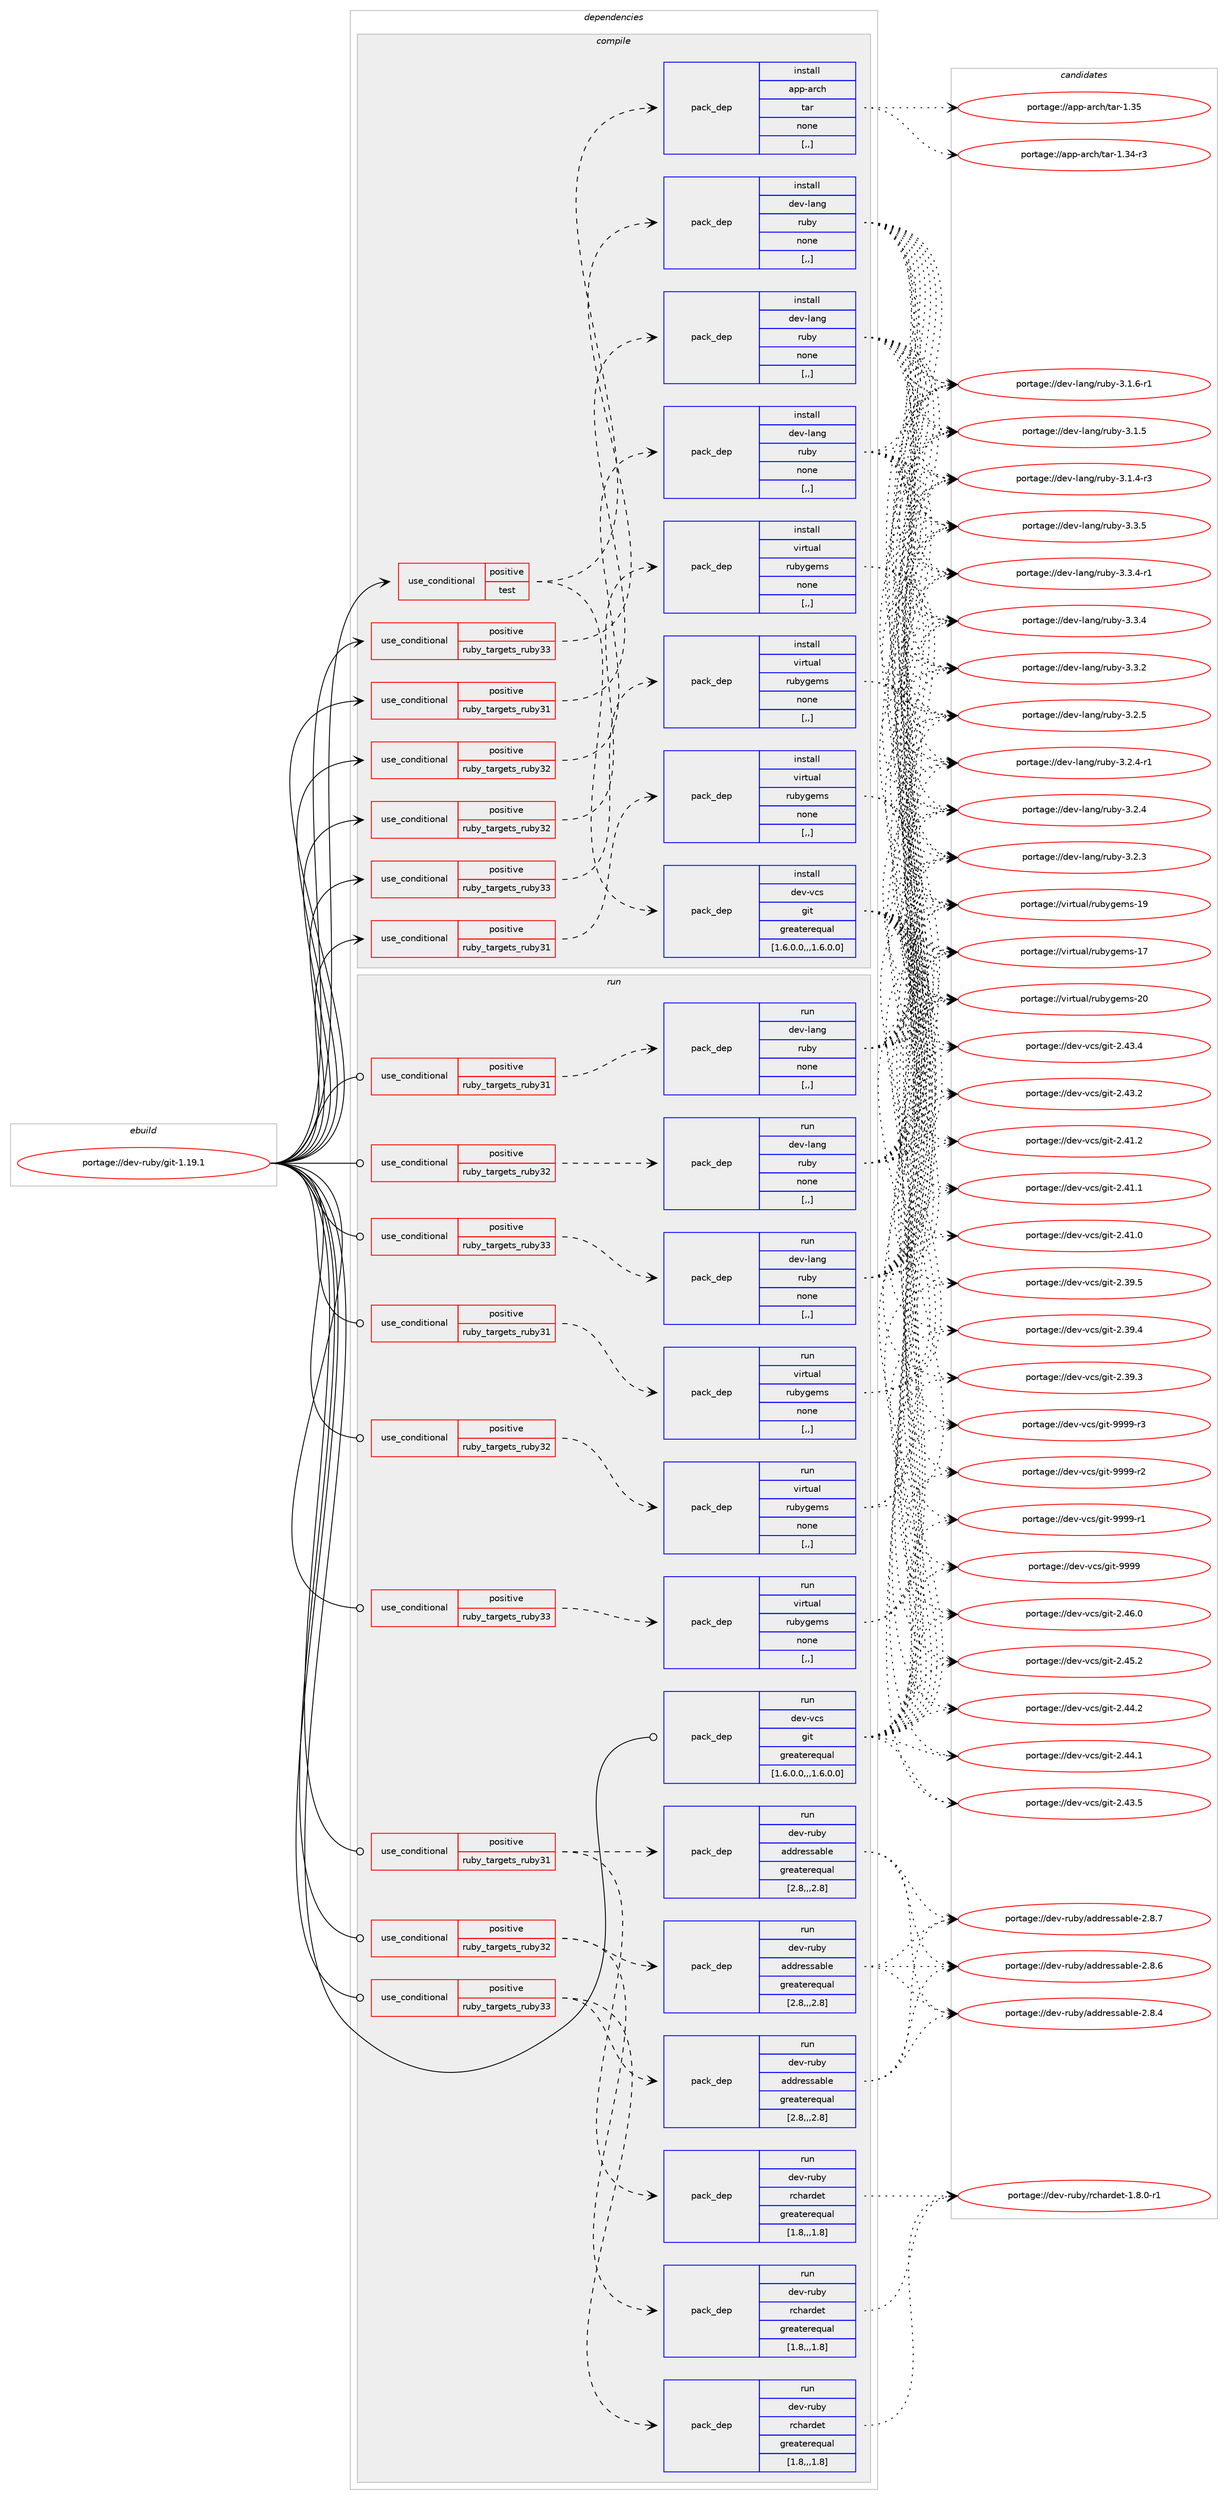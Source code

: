 digraph prolog {

# *************
# Graph options
# *************

newrank=true;
concentrate=true;
compound=true;
graph [rankdir=LR,fontname=Helvetica,fontsize=10,ranksep=1.5];#, ranksep=2.5, nodesep=0.2];
edge  [arrowhead=vee];
node  [fontname=Helvetica,fontsize=10];

# **********
# The ebuild
# **********

subgraph cluster_leftcol {
color=gray;
label=<<i>ebuild</i>>;
id [label="portage://dev-ruby/git-1.19.1", color=red, width=4, href="../dev-ruby/git-1.19.1.svg"];
}

# ****************
# The dependencies
# ****************

subgraph cluster_midcol {
color=gray;
label=<<i>dependencies</i>>;
subgraph cluster_compile {
fillcolor="#eeeeee";
style=filled;
label=<<i>compile</i>>;
subgraph cond179186 {
dependency680817 [label=<<TABLE BORDER="0" CELLBORDER="1" CELLSPACING="0" CELLPADDING="4"><TR><TD ROWSPAN="3" CELLPADDING="10">use_conditional</TD></TR><TR><TD>positive</TD></TR><TR><TD>ruby_targets_ruby31</TD></TR></TABLE>>, shape=none, color=red];
subgraph pack496708 {
dependency680818 [label=<<TABLE BORDER="0" CELLBORDER="1" CELLSPACING="0" CELLPADDING="4" WIDTH="220"><TR><TD ROWSPAN="6" CELLPADDING="30">pack_dep</TD></TR><TR><TD WIDTH="110">install</TD></TR><TR><TD>dev-lang</TD></TR><TR><TD>ruby</TD></TR><TR><TD>none</TD></TR><TR><TD>[,,]</TD></TR></TABLE>>, shape=none, color=blue];
}
dependency680817:e -> dependency680818:w [weight=20,style="dashed",arrowhead="vee"];
}
id:e -> dependency680817:w [weight=20,style="solid",arrowhead="vee"];
subgraph cond179187 {
dependency680819 [label=<<TABLE BORDER="0" CELLBORDER="1" CELLSPACING="0" CELLPADDING="4"><TR><TD ROWSPAN="3" CELLPADDING="10">use_conditional</TD></TR><TR><TD>positive</TD></TR><TR><TD>ruby_targets_ruby31</TD></TR></TABLE>>, shape=none, color=red];
subgraph pack496709 {
dependency680820 [label=<<TABLE BORDER="0" CELLBORDER="1" CELLSPACING="0" CELLPADDING="4" WIDTH="220"><TR><TD ROWSPAN="6" CELLPADDING="30">pack_dep</TD></TR><TR><TD WIDTH="110">install</TD></TR><TR><TD>virtual</TD></TR><TR><TD>rubygems</TD></TR><TR><TD>none</TD></TR><TR><TD>[,,]</TD></TR></TABLE>>, shape=none, color=blue];
}
dependency680819:e -> dependency680820:w [weight=20,style="dashed",arrowhead="vee"];
}
id:e -> dependency680819:w [weight=20,style="solid",arrowhead="vee"];
subgraph cond179188 {
dependency680821 [label=<<TABLE BORDER="0" CELLBORDER="1" CELLSPACING="0" CELLPADDING="4"><TR><TD ROWSPAN="3" CELLPADDING="10">use_conditional</TD></TR><TR><TD>positive</TD></TR><TR><TD>ruby_targets_ruby32</TD></TR></TABLE>>, shape=none, color=red];
subgraph pack496710 {
dependency680822 [label=<<TABLE BORDER="0" CELLBORDER="1" CELLSPACING="0" CELLPADDING="4" WIDTH="220"><TR><TD ROWSPAN="6" CELLPADDING="30">pack_dep</TD></TR><TR><TD WIDTH="110">install</TD></TR><TR><TD>dev-lang</TD></TR><TR><TD>ruby</TD></TR><TR><TD>none</TD></TR><TR><TD>[,,]</TD></TR></TABLE>>, shape=none, color=blue];
}
dependency680821:e -> dependency680822:w [weight=20,style="dashed",arrowhead="vee"];
}
id:e -> dependency680821:w [weight=20,style="solid",arrowhead="vee"];
subgraph cond179189 {
dependency680823 [label=<<TABLE BORDER="0" CELLBORDER="1" CELLSPACING="0" CELLPADDING="4"><TR><TD ROWSPAN="3" CELLPADDING="10">use_conditional</TD></TR><TR><TD>positive</TD></TR><TR><TD>ruby_targets_ruby32</TD></TR></TABLE>>, shape=none, color=red];
subgraph pack496711 {
dependency680824 [label=<<TABLE BORDER="0" CELLBORDER="1" CELLSPACING="0" CELLPADDING="4" WIDTH="220"><TR><TD ROWSPAN="6" CELLPADDING="30">pack_dep</TD></TR><TR><TD WIDTH="110">install</TD></TR><TR><TD>virtual</TD></TR><TR><TD>rubygems</TD></TR><TR><TD>none</TD></TR><TR><TD>[,,]</TD></TR></TABLE>>, shape=none, color=blue];
}
dependency680823:e -> dependency680824:w [weight=20,style="dashed",arrowhead="vee"];
}
id:e -> dependency680823:w [weight=20,style="solid",arrowhead="vee"];
subgraph cond179190 {
dependency680825 [label=<<TABLE BORDER="0" CELLBORDER="1" CELLSPACING="0" CELLPADDING="4"><TR><TD ROWSPAN="3" CELLPADDING="10">use_conditional</TD></TR><TR><TD>positive</TD></TR><TR><TD>ruby_targets_ruby33</TD></TR></TABLE>>, shape=none, color=red];
subgraph pack496712 {
dependency680826 [label=<<TABLE BORDER="0" CELLBORDER="1" CELLSPACING="0" CELLPADDING="4" WIDTH="220"><TR><TD ROWSPAN="6" CELLPADDING="30">pack_dep</TD></TR><TR><TD WIDTH="110">install</TD></TR><TR><TD>dev-lang</TD></TR><TR><TD>ruby</TD></TR><TR><TD>none</TD></TR><TR><TD>[,,]</TD></TR></TABLE>>, shape=none, color=blue];
}
dependency680825:e -> dependency680826:w [weight=20,style="dashed",arrowhead="vee"];
}
id:e -> dependency680825:w [weight=20,style="solid",arrowhead="vee"];
subgraph cond179191 {
dependency680827 [label=<<TABLE BORDER="0" CELLBORDER="1" CELLSPACING="0" CELLPADDING="4"><TR><TD ROWSPAN="3" CELLPADDING="10">use_conditional</TD></TR><TR><TD>positive</TD></TR><TR><TD>ruby_targets_ruby33</TD></TR></TABLE>>, shape=none, color=red];
subgraph pack496713 {
dependency680828 [label=<<TABLE BORDER="0" CELLBORDER="1" CELLSPACING="0" CELLPADDING="4" WIDTH="220"><TR><TD ROWSPAN="6" CELLPADDING="30">pack_dep</TD></TR><TR><TD WIDTH="110">install</TD></TR><TR><TD>virtual</TD></TR><TR><TD>rubygems</TD></TR><TR><TD>none</TD></TR><TR><TD>[,,]</TD></TR></TABLE>>, shape=none, color=blue];
}
dependency680827:e -> dependency680828:w [weight=20,style="dashed",arrowhead="vee"];
}
id:e -> dependency680827:w [weight=20,style="solid",arrowhead="vee"];
subgraph cond179192 {
dependency680829 [label=<<TABLE BORDER="0" CELLBORDER="1" CELLSPACING="0" CELLPADDING="4"><TR><TD ROWSPAN="3" CELLPADDING="10">use_conditional</TD></TR><TR><TD>positive</TD></TR><TR><TD>test</TD></TR></TABLE>>, shape=none, color=red];
subgraph pack496714 {
dependency680830 [label=<<TABLE BORDER="0" CELLBORDER="1" CELLSPACING="0" CELLPADDING="4" WIDTH="220"><TR><TD ROWSPAN="6" CELLPADDING="30">pack_dep</TD></TR><TR><TD WIDTH="110">install</TD></TR><TR><TD>dev-vcs</TD></TR><TR><TD>git</TD></TR><TR><TD>greaterequal</TD></TR><TR><TD>[1.6.0.0,,,1.6.0.0]</TD></TR></TABLE>>, shape=none, color=blue];
}
dependency680829:e -> dependency680830:w [weight=20,style="dashed",arrowhead="vee"];
subgraph pack496715 {
dependency680831 [label=<<TABLE BORDER="0" CELLBORDER="1" CELLSPACING="0" CELLPADDING="4" WIDTH="220"><TR><TD ROWSPAN="6" CELLPADDING="30">pack_dep</TD></TR><TR><TD WIDTH="110">install</TD></TR><TR><TD>app-arch</TD></TR><TR><TD>tar</TD></TR><TR><TD>none</TD></TR><TR><TD>[,,]</TD></TR></TABLE>>, shape=none, color=blue];
}
dependency680829:e -> dependency680831:w [weight=20,style="dashed",arrowhead="vee"];
}
id:e -> dependency680829:w [weight=20,style="solid",arrowhead="vee"];
}
subgraph cluster_compileandrun {
fillcolor="#eeeeee";
style=filled;
label=<<i>compile and run</i>>;
}
subgraph cluster_run {
fillcolor="#eeeeee";
style=filled;
label=<<i>run</i>>;
subgraph cond179193 {
dependency680832 [label=<<TABLE BORDER="0" CELLBORDER="1" CELLSPACING="0" CELLPADDING="4"><TR><TD ROWSPAN="3" CELLPADDING="10">use_conditional</TD></TR><TR><TD>positive</TD></TR><TR><TD>ruby_targets_ruby31</TD></TR></TABLE>>, shape=none, color=red];
subgraph pack496716 {
dependency680833 [label=<<TABLE BORDER="0" CELLBORDER="1" CELLSPACING="0" CELLPADDING="4" WIDTH="220"><TR><TD ROWSPAN="6" CELLPADDING="30">pack_dep</TD></TR><TR><TD WIDTH="110">run</TD></TR><TR><TD>dev-lang</TD></TR><TR><TD>ruby</TD></TR><TR><TD>none</TD></TR><TR><TD>[,,]</TD></TR></TABLE>>, shape=none, color=blue];
}
dependency680832:e -> dependency680833:w [weight=20,style="dashed",arrowhead="vee"];
}
id:e -> dependency680832:w [weight=20,style="solid",arrowhead="odot"];
subgraph cond179194 {
dependency680834 [label=<<TABLE BORDER="0" CELLBORDER="1" CELLSPACING="0" CELLPADDING="4"><TR><TD ROWSPAN="3" CELLPADDING="10">use_conditional</TD></TR><TR><TD>positive</TD></TR><TR><TD>ruby_targets_ruby31</TD></TR></TABLE>>, shape=none, color=red];
subgraph pack496717 {
dependency680835 [label=<<TABLE BORDER="0" CELLBORDER="1" CELLSPACING="0" CELLPADDING="4" WIDTH="220"><TR><TD ROWSPAN="6" CELLPADDING="30">pack_dep</TD></TR><TR><TD WIDTH="110">run</TD></TR><TR><TD>dev-ruby</TD></TR><TR><TD>addressable</TD></TR><TR><TD>greaterequal</TD></TR><TR><TD>[2.8,,,2.8]</TD></TR></TABLE>>, shape=none, color=blue];
}
dependency680834:e -> dependency680835:w [weight=20,style="dashed",arrowhead="vee"];
subgraph pack496718 {
dependency680836 [label=<<TABLE BORDER="0" CELLBORDER="1" CELLSPACING="0" CELLPADDING="4" WIDTH="220"><TR><TD ROWSPAN="6" CELLPADDING="30">pack_dep</TD></TR><TR><TD WIDTH="110">run</TD></TR><TR><TD>dev-ruby</TD></TR><TR><TD>rchardet</TD></TR><TR><TD>greaterequal</TD></TR><TR><TD>[1.8,,,1.8]</TD></TR></TABLE>>, shape=none, color=blue];
}
dependency680834:e -> dependency680836:w [weight=20,style="dashed",arrowhead="vee"];
}
id:e -> dependency680834:w [weight=20,style="solid",arrowhead="odot"];
subgraph cond179195 {
dependency680837 [label=<<TABLE BORDER="0" CELLBORDER="1" CELLSPACING="0" CELLPADDING="4"><TR><TD ROWSPAN="3" CELLPADDING="10">use_conditional</TD></TR><TR><TD>positive</TD></TR><TR><TD>ruby_targets_ruby31</TD></TR></TABLE>>, shape=none, color=red];
subgraph pack496719 {
dependency680838 [label=<<TABLE BORDER="0" CELLBORDER="1" CELLSPACING="0" CELLPADDING="4" WIDTH="220"><TR><TD ROWSPAN="6" CELLPADDING="30">pack_dep</TD></TR><TR><TD WIDTH="110">run</TD></TR><TR><TD>virtual</TD></TR><TR><TD>rubygems</TD></TR><TR><TD>none</TD></TR><TR><TD>[,,]</TD></TR></TABLE>>, shape=none, color=blue];
}
dependency680837:e -> dependency680838:w [weight=20,style="dashed",arrowhead="vee"];
}
id:e -> dependency680837:w [weight=20,style="solid",arrowhead="odot"];
subgraph cond179196 {
dependency680839 [label=<<TABLE BORDER="0" CELLBORDER="1" CELLSPACING="0" CELLPADDING="4"><TR><TD ROWSPAN="3" CELLPADDING="10">use_conditional</TD></TR><TR><TD>positive</TD></TR><TR><TD>ruby_targets_ruby32</TD></TR></TABLE>>, shape=none, color=red];
subgraph pack496720 {
dependency680840 [label=<<TABLE BORDER="0" CELLBORDER="1" CELLSPACING="0" CELLPADDING="4" WIDTH="220"><TR><TD ROWSPAN="6" CELLPADDING="30">pack_dep</TD></TR><TR><TD WIDTH="110">run</TD></TR><TR><TD>dev-lang</TD></TR><TR><TD>ruby</TD></TR><TR><TD>none</TD></TR><TR><TD>[,,]</TD></TR></TABLE>>, shape=none, color=blue];
}
dependency680839:e -> dependency680840:w [weight=20,style="dashed",arrowhead="vee"];
}
id:e -> dependency680839:w [weight=20,style="solid",arrowhead="odot"];
subgraph cond179197 {
dependency680841 [label=<<TABLE BORDER="0" CELLBORDER="1" CELLSPACING="0" CELLPADDING="4"><TR><TD ROWSPAN="3" CELLPADDING="10">use_conditional</TD></TR><TR><TD>positive</TD></TR><TR><TD>ruby_targets_ruby32</TD></TR></TABLE>>, shape=none, color=red];
subgraph pack496721 {
dependency680842 [label=<<TABLE BORDER="0" CELLBORDER="1" CELLSPACING="0" CELLPADDING="4" WIDTH="220"><TR><TD ROWSPAN="6" CELLPADDING="30">pack_dep</TD></TR><TR><TD WIDTH="110">run</TD></TR><TR><TD>dev-ruby</TD></TR><TR><TD>addressable</TD></TR><TR><TD>greaterequal</TD></TR><TR><TD>[2.8,,,2.8]</TD></TR></TABLE>>, shape=none, color=blue];
}
dependency680841:e -> dependency680842:w [weight=20,style="dashed",arrowhead="vee"];
subgraph pack496722 {
dependency680843 [label=<<TABLE BORDER="0" CELLBORDER="1" CELLSPACING="0" CELLPADDING="4" WIDTH="220"><TR><TD ROWSPAN="6" CELLPADDING="30">pack_dep</TD></TR><TR><TD WIDTH="110">run</TD></TR><TR><TD>dev-ruby</TD></TR><TR><TD>rchardet</TD></TR><TR><TD>greaterequal</TD></TR><TR><TD>[1.8,,,1.8]</TD></TR></TABLE>>, shape=none, color=blue];
}
dependency680841:e -> dependency680843:w [weight=20,style="dashed",arrowhead="vee"];
}
id:e -> dependency680841:w [weight=20,style="solid",arrowhead="odot"];
subgraph cond179198 {
dependency680844 [label=<<TABLE BORDER="0" CELLBORDER="1" CELLSPACING="0" CELLPADDING="4"><TR><TD ROWSPAN="3" CELLPADDING="10">use_conditional</TD></TR><TR><TD>positive</TD></TR><TR><TD>ruby_targets_ruby32</TD></TR></TABLE>>, shape=none, color=red];
subgraph pack496723 {
dependency680845 [label=<<TABLE BORDER="0" CELLBORDER="1" CELLSPACING="0" CELLPADDING="4" WIDTH="220"><TR><TD ROWSPAN="6" CELLPADDING="30">pack_dep</TD></TR><TR><TD WIDTH="110">run</TD></TR><TR><TD>virtual</TD></TR><TR><TD>rubygems</TD></TR><TR><TD>none</TD></TR><TR><TD>[,,]</TD></TR></TABLE>>, shape=none, color=blue];
}
dependency680844:e -> dependency680845:w [weight=20,style="dashed",arrowhead="vee"];
}
id:e -> dependency680844:w [weight=20,style="solid",arrowhead="odot"];
subgraph cond179199 {
dependency680846 [label=<<TABLE BORDER="0" CELLBORDER="1" CELLSPACING="0" CELLPADDING="4"><TR><TD ROWSPAN="3" CELLPADDING="10">use_conditional</TD></TR><TR><TD>positive</TD></TR><TR><TD>ruby_targets_ruby33</TD></TR></TABLE>>, shape=none, color=red];
subgraph pack496724 {
dependency680847 [label=<<TABLE BORDER="0" CELLBORDER="1" CELLSPACING="0" CELLPADDING="4" WIDTH="220"><TR><TD ROWSPAN="6" CELLPADDING="30">pack_dep</TD></TR><TR><TD WIDTH="110">run</TD></TR><TR><TD>dev-lang</TD></TR><TR><TD>ruby</TD></TR><TR><TD>none</TD></TR><TR><TD>[,,]</TD></TR></TABLE>>, shape=none, color=blue];
}
dependency680846:e -> dependency680847:w [weight=20,style="dashed",arrowhead="vee"];
}
id:e -> dependency680846:w [weight=20,style="solid",arrowhead="odot"];
subgraph cond179200 {
dependency680848 [label=<<TABLE BORDER="0" CELLBORDER="1" CELLSPACING="0" CELLPADDING="4"><TR><TD ROWSPAN="3" CELLPADDING="10">use_conditional</TD></TR><TR><TD>positive</TD></TR><TR><TD>ruby_targets_ruby33</TD></TR></TABLE>>, shape=none, color=red];
subgraph pack496725 {
dependency680849 [label=<<TABLE BORDER="0" CELLBORDER="1" CELLSPACING="0" CELLPADDING="4" WIDTH="220"><TR><TD ROWSPAN="6" CELLPADDING="30">pack_dep</TD></TR><TR><TD WIDTH="110">run</TD></TR><TR><TD>dev-ruby</TD></TR><TR><TD>addressable</TD></TR><TR><TD>greaterequal</TD></TR><TR><TD>[2.8,,,2.8]</TD></TR></TABLE>>, shape=none, color=blue];
}
dependency680848:e -> dependency680849:w [weight=20,style="dashed",arrowhead="vee"];
subgraph pack496726 {
dependency680850 [label=<<TABLE BORDER="0" CELLBORDER="1" CELLSPACING="0" CELLPADDING="4" WIDTH="220"><TR><TD ROWSPAN="6" CELLPADDING="30">pack_dep</TD></TR><TR><TD WIDTH="110">run</TD></TR><TR><TD>dev-ruby</TD></TR><TR><TD>rchardet</TD></TR><TR><TD>greaterequal</TD></TR><TR><TD>[1.8,,,1.8]</TD></TR></TABLE>>, shape=none, color=blue];
}
dependency680848:e -> dependency680850:w [weight=20,style="dashed",arrowhead="vee"];
}
id:e -> dependency680848:w [weight=20,style="solid",arrowhead="odot"];
subgraph cond179201 {
dependency680851 [label=<<TABLE BORDER="0" CELLBORDER="1" CELLSPACING="0" CELLPADDING="4"><TR><TD ROWSPAN="3" CELLPADDING="10">use_conditional</TD></TR><TR><TD>positive</TD></TR><TR><TD>ruby_targets_ruby33</TD></TR></TABLE>>, shape=none, color=red];
subgraph pack496727 {
dependency680852 [label=<<TABLE BORDER="0" CELLBORDER="1" CELLSPACING="0" CELLPADDING="4" WIDTH="220"><TR><TD ROWSPAN="6" CELLPADDING="30">pack_dep</TD></TR><TR><TD WIDTH="110">run</TD></TR><TR><TD>virtual</TD></TR><TR><TD>rubygems</TD></TR><TR><TD>none</TD></TR><TR><TD>[,,]</TD></TR></TABLE>>, shape=none, color=blue];
}
dependency680851:e -> dependency680852:w [weight=20,style="dashed",arrowhead="vee"];
}
id:e -> dependency680851:w [weight=20,style="solid",arrowhead="odot"];
subgraph pack496728 {
dependency680853 [label=<<TABLE BORDER="0" CELLBORDER="1" CELLSPACING="0" CELLPADDING="4" WIDTH="220"><TR><TD ROWSPAN="6" CELLPADDING="30">pack_dep</TD></TR><TR><TD WIDTH="110">run</TD></TR><TR><TD>dev-vcs</TD></TR><TR><TD>git</TD></TR><TR><TD>greaterequal</TD></TR><TR><TD>[1.6.0.0,,,1.6.0.0]</TD></TR></TABLE>>, shape=none, color=blue];
}
id:e -> dependency680853:w [weight=20,style="solid",arrowhead="odot"];
}
}

# **************
# The candidates
# **************

subgraph cluster_choices {
rank=same;
color=gray;
label=<<i>candidates</i>>;

subgraph choice496708 {
color=black;
nodesep=1;
choice10010111845108971101034711411798121455146514653 [label="portage://dev-lang/ruby-3.3.5", color=red, width=4,href="../dev-lang/ruby-3.3.5.svg"];
choice100101118451089711010347114117981214551465146524511449 [label="portage://dev-lang/ruby-3.3.4-r1", color=red, width=4,href="../dev-lang/ruby-3.3.4-r1.svg"];
choice10010111845108971101034711411798121455146514652 [label="portage://dev-lang/ruby-3.3.4", color=red, width=4,href="../dev-lang/ruby-3.3.4.svg"];
choice10010111845108971101034711411798121455146514650 [label="portage://dev-lang/ruby-3.3.2", color=red, width=4,href="../dev-lang/ruby-3.3.2.svg"];
choice10010111845108971101034711411798121455146504653 [label="portage://dev-lang/ruby-3.2.5", color=red, width=4,href="../dev-lang/ruby-3.2.5.svg"];
choice100101118451089711010347114117981214551465046524511449 [label="portage://dev-lang/ruby-3.2.4-r1", color=red, width=4,href="../dev-lang/ruby-3.2.4-r1.svg"];
choice10010111845108971101034711411798121455146504652 [label="portage://dev-lang/ruby-3.2.4", color=red, width=4,href="../dev-lang/ruby-3.2.4.svg"];
choice10010111845108971101034711411798121455146504651 [label="portage://dev-lang/ruby-3.2.3", color=red, width=4,href="../dev-lang/ruby-3.2.3.svg"];
choice100101118451089711010347114117981214551464946544511449 [label="portage://dev-lang/ruby-3.1.6-r1", color=red, width=4,href="../dev-lang/ruby-3.1.6-r1.svg"];
choice10010111845108971101034711411798121455146494653 [label="portage://dev-lang/ruby-3.1.5", color=red, width=4,href="../dev-lang/ruby-3.1.5.svg"];
choice100101118451089711010347114117981214551464946524511451 [label="portage://dev-lang/ruby-3.1.4-r3", color=red, width=4,href="../dev-lang/ruby-3.1.4-r3.svg"];
dependency680818:e -> choice10010111845108971101034711411798121455146514653:w [style=dotted,weight="100"];
dependency680818:e -> choice100101118451089711010347114117981214551465146524511449:w [style=dotted,weight="100"];
dependency680818:e -> choice10010111845108971101034711411798121455146514652:w [style=dotted,weight="100"];
dependency680818:e -> choice10010111845108971101034711411798121455146514650:w [style=dotted,weight="100"];
dependency680818:e -> choice10010111845108971101034711411798121455146504653:w [style=dotted,weight="100"];
dependency680818:e -> choice100101118451089711010347114117981214551465046524511449:w [style=dotted,weight="100"];
dependency680818:e -> choice10010111845108971101034711411798121455146504652:w [style=dotted,weight="100"];
dependency680818:e -> choice10010111845108971101034711411798121455146504651:w [style=dotted,weight="100"];
dependency680818:e -> choice100101118451089711010347114117981214551464946544511449:w [style=dotted,weight="100"];
dependency680818:e -> choice10010111845108971101034711411798121455146494653:w [style=dotted,weight="100"];
dependency680818:e -> choice100101118451089711010347114117981214551464946524511451:w [style=dotted,weight="100"];
}
subgraph choice496709 {
color=black;
nodesep=1;
choice118105114116117971084711411798121103101109115455048 [label="portage://virtual/rubygems-20", color=red, width=4,href="../virtual/rubygems-20.svg"];
choice118105114116117971084711411798121103101109115454957 [label="portage://virtual/rubygems-19", color=red, width=4,href="../virtual/rubygems-19.svg"];
choice118105114116117971084711411798121103101109115454955 [label="portage://virtual/rubygems-17", color=red, width=4,href="../virtual/rubygems-17.svg"];
dependency680820:e -> choice118105114116117971084711411798121103101109115455048:w [style=dotted,weight="100"];
dependency680820:e -> choice118105114116117971084711411798121103101109115454957:w [style=dotted,weight="100"];
dependency680820:e -> choice118105114116117971084711411798121103101109115454955:w [style=dotted,weight="100"];
}
subgraph choice496710 {
color=black;
nodesep=1;
choice10010111845108971101034711411798121455146514653 [label="portage://dev-lang/ruby-3.3.5", color=red, width=4,href="../dev-lang/ruby-3.3.5.svg"];
choice100101118451089711010347114117981214551465146524511449 [label="portage://dev-lang/ruby-3.3.4-r1", color=red, width=4,href="../dev-lang/ruby-3.3.4-r1.svg"];
choice10010111845108971101034711411798121455146514652 [label="portage://dev-lang/ruby-3.3.4", color=red, width=4,href="../dev-lang/ruby-3.3.4.svg"];
choice10010111845108971101034711411798121455146514650 [label="portage://dev-lang/ruby-3.3.2", color=red, width=4,href="../dev-lang/ruby-3.3.2.svg"];
choice10010111845108971101034711411798121455146504653 [label="portage://dev-lang/ruby-3.2.5", color=red, width=4,href="../dev-lang/ruby-3.2.5.svg"];
choice100101118451089711010347114117981214551465046524511449 [label="portage://dev-lang/ruby-3.2.4-r1", color=red, width=4,href="../dev-lang/ruby-3.2.4-r1.svg"];
choice10010111845108971101034711411798121455146504652 [label="portage://dev-lang/ruby-3.2.4", color=red, width=4,href="../dev-lang/ruby-3.2.4.svg"];
choice10010111845108971101034711411798121455146504651 [label="portage://dev-lang/ruby-3.2.3", color=red, width=4,href="../dev-lang/ruby-3.2.3.svg"];
choice100101118451089711010347114117981214551464946544511449 [label="portage://dev-lang/ruby-3.1.6-r1", color=red, width=4,href="../dev-lang/ruby-3.1.6-r1.svg"];
choice10010111845108971101034711411798121455146494653 [label="portage://dev-lang/ruby-3.1.5", color=red, width=4,href="../dev-lang/ruby-3.1.5.svg"];
choice100101118451089711010347114117981214551464946524511451 [label="portage://dev-lang/ruby-3.1.4-r3", color=red, width=4,href="../dev-lang/ruby-3.1.4-r3.svg"];
dependency680822:e -> choice10010111845108971101034711411798121455146514653:w [style=dotted,weight="100"];
dependency680822:e -> choice100101118451089711010347114117981214551465146524511449:w [style=dotted,weight="100"];
dependency680822:e -> choice10010111845108971101034711411798121455146514652:w [style=dotted,weight="100"];
dependency680822:e -> choice10010111845108971101034711411798121455146514650:w [style=dotted,weight="100"];
dependency680822:e -> choice10010111845108971101034711411798121455146504653:w [style=dotted,weight="100"];
dependency680822:e -> choice100101118451089711010347114117981214551465046524511449:w [style=dotted,weight="100"];
dependency680822:e -> choice10010111845108971101034711411798121455146504652:w [style=dotted,weight="100"];
dependency680822:e -> choice10010111845108971101034711411798121455146504651:w [style=dotted,weight="100"];
dependency680822:e -> choice100101118451089711010347114117981214551464946544511449:w [style=dotted,weight="100"];
dependency680822:e -> choice10010111845108971101034711411798121455146494653:w [style=dotted,weight="100"];
dependency680822:e -> choice100101118451089711010347114117981214551464946524511451:w [style=dotted,weight="100"];
}
subgraph choice496711 {
color=black;
nodesep=1;
choice118105114116117971084711411798121103101109115455048 [label="portage://virtual/rubygems-20", color=red, width=4,href="../virtual/rubygems-20.svg"];
choice118105114116117971084711411798121103101109115454957 [label="portage://virtual/rubygems-19", color=red, width=4,href="../virtual/rubygems-19.svg"];
choice118105114116117971084711411798121103101109115454955 [label="portage://virtual/rubygems-17", color=red, width=4,href="../virtual/rubygems-17.svg"];
dependency680824:e -> choice118105114116117971084711411798121103101109115455048:w [style=dotted,weight="100"];
dependency680824:e -> choice118105114116117971084711411798121103101109115454957:w [style=dotted,weight="100"];
dependency680824:e -> choice118105114116117971084711411798121103101109115454955:w [style=dotted,weight="100"];
}
subgraph choice496712 {
color=black;
nodesep=1;
choice10010111845108971101034711411798121455146514653 [label="portage://dev-lang/ruby-3.3.5", color=red, width=4,href="../dev-lang/ruby-3.3.5.svg"];
choice100101118451089711010347114117981214551465146524511449 [label="portage://dev-lang/ruby-3.3.4-r1", color=red, width=4,href="../dev-lang/ruby-3.3.4-r1.svg"];
choice10010111845108971101034711411798121455146514652 [label="portage://dev-lang/ruby-3.3.4", color=red, width=4,href="../dev-lang/ruby-3.3.4.svg"];
choice10010111845108971101034711411798121455146514650 [label="portage://dev-lang/ruby-3.3.2", color=red, width=4,href="../dev-lang/ruby-3.3.2.svg"];
choice10010111845108971101034711411798121455146504653 [label="portage://dev-lang/ruby-3.2.5", color=red, width=4,href="../dev-lang/ruby-3.2.5.svg"];
choice100101118451089711010347114117981214551465046524511449 [label="portage://dev-lang/ruby-3.2.4-r1", color=red, width=4,href="../dev-lang/ruby-3.2.4-r1.svg"];
choice10010111845108971101034711411798121455146504652 [label="portage://dev-lang/ruby-3.2.4", color=red, width=4,href="../dev-lang/ruby-3.2.4.svg"];
choice10010111845108971101034711411798121455146504651 [label="portage://dev-lang/ruby-3.2.3", color=red, width=4,href="../dev-lang/ruby-3.2.3.svg"];
choice100101118451089711010347114117981214551464946544511449 [label="portage://dev-lang/ruby-3.1.6-r1", color=red, width=4,href="../dev-lang/ruby-3.1.6-r1.svg"];
choice10010111845108971101034711411798121455146494653 [label="portage://dev-lang/ruby-3.1.5", color=red, width=4,href="../dev-lang/ruby-3.1.5.svg"];
choice100101118451089711010347114117981214551464946524511451 [label="portage://dev-lang/ruby-3.1.4-r3", color=red, width=4,href="../dev-lang/ruby-3.1.4-r3.svg"];
dependency680826:e -> choice10010111845108971101034711411798121455146514653:w [style=dotted,weight="100"];
dependency680826:e -> choice100101118451089711010347114117981214551465146524511449:w [style=dotted,weight="100"];
dependency680826:e -> choice10010111845108971101034711411798121455146514652:w [style=dotted,weight="100"];
dependency680826:e -> choice10010111845108971101034711411798121455146514650:w [style=dotted,weight="100"];
dependency680826:e -> choice10010111845108971101034711411798121455146504653:w [style=dotted,weight="100"];
dependency680826:e -> choice100101118451089711010347114117981214551465046524511449:w [style=dotted,weight="100"];
dependency680826:e -> choice10010111845108971101034711411798121455146504652:w [style=dotted,weight="100"];
dependency680826:e -> choice10010111845108971101034711411798121455146504651:w [style=dotted,weight="100"];
dependency680826:e -> choice100101118451089711010347114117981214551464946544511449:w [style=dotted,weight="100"];
dependency680826:e -> choice10010111845108971101034711411798121455146494653:w [style=dotted,weight="100"];
dependency680826:e -> choice100101118451089711010347114117981214551464946524511451:w [style=dotted,weight="100"];
}
subgraph choice496713 {
color=black;
nodesep=1;
choice118105114116117971084711411798121103101109115455048 [label="portage://virtual/rubygems-20", color=red, width=4,href="../virtual/rubygems-20.svg"];
choice118105114116117971084711411798121103101109115454957 [label="portage://virtual/rubygems-19", color=red, width=4,href="../virtual/rubygems-19.svg"];
choice118105114116117971084711411798121103101109115454955 [label="portage://virtual/rubygems-17", color=red, width=4,href="../virtual/rubygems-17.svg"];
dependency680828:e -> choice118105114116117971084711411798121103101109115455048:w [style=dotted,weight="100"];
dependency680828:e -> choice118105114116117971084711411798121103101109115454957:w [style=dotted,weight="100"];
dependency680828:e -> choice118105114116117971084711411798121103101109115454955:w [style=dotted,weight="100"];
}
subgraph choice496714 {
color=black;
nodesep=1;
choice10010111845118991154710310511645575757574511451 [label="portage://dev-vcs/git-9999-r3", color=red, width=4,href="../dev-vcs/git-9999-r3.svg"];
choice10010111845118991154710310511645575757574511450 [label="portage://dev-vcs/git-9999-r2", color=red, width=4,href="../dev-vcs/git-9999-r2.svg"];
choice10010111845118991154710310511645575757574511449 [label="portage://dev-vcs/git-9999-r1", color=red, width=4,href="../dev-vcs/git-9999-r1.svg"];
choice1001011184511899115471031051164557575757 [label="portage://dev-vcs/git-9999", color=red, width=4,href="../dev-vcs/git-9999.svg"];
choice10010111845118991154710310511645504652544648 [label="portage://dev-vcs/git-2.46.0", color=red, width=4,href="../dev-vcs/git-2.46.0.svg"];
choice10010111845118991154710310511645504652534650 [label="portage://dev-vcs/git-2.45.2", color=red, width=4,href="../dev-vcs/git-2.45.2.svg"];
choice10010111845118991154710310511645504652524650 [label="portage://dev-vcs/git-2.44.2", color=red, width=4,href="../dev-vcs/git-2.44.2.svg"];
choice10010111845118991154710310511645504652524649 [label="portage://dev-vcs/git-2.44.1", color=red, width=4,href="../dev-vcs/git-2.44.1.svg"];
choice10010111845118991154710310511645504652514653 [label="portage://dev-vcs/git-2.43.5", color=red, width=4,href="../dev-vcs/git-2.43.5.svg"];
choice10010111845118991154710310511645504652514652 [label="portage://dev-vcs/git-2.43.4", color=red, width=4,href="../dev-vcs/git-2.43.4.svg"];
choice10010111845118991154710310511645504652514650 [label="portage://dev-vcs/git-2.43.2", color=red, width=4,href="../dev-vcs/git-2.43.2.svg"];
choice10010111845118991154710310511645504652494650 [label="portage://dev-vcs/git-2.41.2", color=red, width=4,href="../dev-vcs/git-2.41.2.svg"];
choice10010111845118991154710310511645504652494649 [label="portage://dev-vcs/git-2.41.1", color=red, width=4,href="../dev-vcs/git-2.41.1.svg"];
choice10010111845118991154710310511645504652494648 [label="portage://dev-vcs/git-2.41.0", color=red, width=4,href="../dev-vcs/git-2.41.0.svg"];
choice10010111845118991154710310511645504651574653 [label="portage://dev-vcs/git-2.39.5", color=red, width=4,href="../dev-vcs/git-2.39.5.svg"];
choice10010111845118991154710310511645504651574652 [label="portage://dev-vcs/git-2.39.4", color=red, width=4,href="../dev-vcs/git-2.39.4.svg"];
choice10010111845118991154710310511645504651574651 [label="portage://dev-vcs/git-2.39.3", color=red, width=4,href="../dev-vcs/git-2.39.3.svg"];
dependency680830:e -> choice10010111845118991154710310511645575757574511451:w [style=dotted,weight="100"];
dependency680830:e -> choice10010111845118991154710310511645575757574511450:w [style=dotted,weight="100"];
dependency680830:e -> choice10010111845118991154710310511645575757574511449:w [style=dotted,weight="100"];
dependency680830:e -> choice1001011184511899115471031051164557575757:w [style=dotted,weight="100"];
dependency680830:e -> choice10010111845118991154710310511645504652544648:w [style=dotted,weight="100"];
dependency680830:e -> choice10010111845118991154710310511645504652534650:w [style=dotted,weight="100"];
dependency680830:e -> choice10010111845118991154710310511645504652524650:w [style=dotted,weight="100"];
dependency680830:e -> choice10010111845118991154710310511645504652524649:w [style=dotted,weight="100"];
dependency680830:e -> choice10010111845118991154710310511645504652514653:w [style=dotted,weight="100"];
dependency680830:e -> choice10010111845118991154710310511645504652514652:w [style=dotted,weight="100"];
dependency680830:e -> choice10010111845118991154710310511645504652514650:w [style=dotted,weight="100"];
dependency680830:e -> choice10010111845118991154710310511645504652494650:w [style=dotted,weight="100"];
dependency680830:e -> choice10010111845118991154710310511645504652494649:w [style=dotted,weight="100"];
dependency680830:e -> choice10010111845118991154710310511645504652494648:w [style=dotted,weight="100"];
dependency680830:e -> choice10010111845118991154710310511645504651574653:w [style=dotted,weight="100"];
dependency680830:e -> choice10010111845118991154710310511645504651574652:w [style=dotted,weight="100"];
dependency680830:e -> choice10010111845118991154710310511645504651574651:w [style=dotted,weight="100"];
}
subgraph choice496715 {
color=black;
nodesep=1;
choice9711211245971149910447116971144549465153 [label="portage://app-arch/tar-1.35", color=red, width=4,href="../app-arch/tar-1.35.svg"];
choice97112112459711499104471169711445494651524511451 [label="portage://app-arch/tar-1.34-r3", color=red, width=4,href="../app-arch/tar-1.34-r3.svg"];
dependency680831:e -> choice9711211245971149910447116971144549465153:w [style=dotted,weight="100"];
dependency680831:e -> choice97112112459711499104471169711445494651524511451:w [style=dotted,weight="100"];
}
subgraph choice496716 {
color=black;
nodesep=1;
choice10010111845108971101034711411798121455146514653 [label="portage://dev-lang/ruby-3.3.5", color=red, width=4,href="../dev-lang/ruby-3.3.5.svg"];
choice100101118451089711010347114117981214551465146524511449 [label="portage://dev-lang/ruby-3.3.4-r1", color=red, width=4,href="../dev-lang/ruby-3.3.4-r1.svg"];
choice10010111845108971101034711411798121455146514652 [label="portage://dev-lang/ruby-3.3.4", color=red, width=4,href="../dev-lang/ruby-3.3.4.svg"];
choice10010111845108971101034711411798121455146514650 [label="portage://dev-lang/ruby-3.3.2", color=red, width=4,href="../dev-lang/ruby-3.3.2.svg"];
choice10010111845108971101034711411798121455146504653 [label="portage://dev-lang/ruby-3.2.5", color=red, width=4,href="../dev-lang/ruby-3.2.5.svg"];
choice100101118451089711010347114117981214551465046524511449 [label="portage://dev-lang/ruby-3.2.4-r1", color=red, width=4,href="../dev-lang/ruby-3.2.4-r1.svg"];
choice10010111845108971101034711411798121455146504652 [label="portage://dev-lang/ruby-3.2.4", color=red, width=4,href="../dev-lang/ruby-3.2.4.svg"];
choice10010111845108971101034711411798121455146504651 [label="portage://dev-lang/ruby-3.2.3", color=red, width=4,href="../dev-lang/ruby-3.2.3.svg"];
choice100101118451089711010347114117981214551464946544511449 [label="portage://dev-lang/ruby-3.1.6-r1", color=red, width=4,href="../dev-lang/ruby-3.1.6-r1.svg"];
choice10010111845108971101034711411798121455146494653 [label="portage://dev-lang/ruby-3.1.5", color=red, width=4,href="../dev-lang/ruby-3.1.5.svg"];
choice100101118451089711010347114117981214551464946524511451 [label="portage://dev-lang/ruby-3.1.4-r3", color=red, width=4,href="../dev-lang/ruby-3.1.4-r3.svg"];
dependency680833:e -> choice10010111845108971101034711411798121455146514653:w [style=dotted,weight="100"];
dependency680833:e -> choice100101118451089711010347114117981214551465146524511449:w [style=dotted,weight="100"];
dependency680833:e -> choice10010111845108971101034711411798121455146514652:w [style=dotted,weight="100"];
dependency680833:e -> choice10010111845108971101034711411798121455146514650:w [style=dotted,weight="100"];
dependency680833:e -> choice10010111845108971101034711411798121455146504653:w [style=dotted,weight="100"];
dependency680833:e -> choice100101118451089711010347114117981214551465046524511449:w [style=dotted,weight="100"];
dependency680833:e -> choice10010111845108971101034711411798121455146504652:w [style=dotted,weight="100"];
dependency680833:e -> choice10010111845108971101034711411798121455146504651:w [style=dotted,weight="100"];
dependency680833:e -> choice100101118451089711010347114117981214551464946544511449:w [style=dotted,weight="100"];
dependency680833:e -> choice10010111845108971101034711411798121455146494653:w [style=dotted,weight="100"];
dependency680833:e -> choice100101118451089711010347114117981214551464946524511451:w [style=dotted,weight="100"];
}
subgraph choice496717 {
color=black;
nodesep=1;
choice100101118451141179812147971001001141011151159798108101455046564655 [label="portage://dev-ruby/addressable-2.8.7", color=red, width=4,href="../dev-ruby/addressable-2.8.7.svg"];
choice100101118451141179812147971001001141011151159798108101455046564654 [label="portage://dev-ruby/addressable-2.8.6", color=red, width=4,href="../dev-ruby/addressable-2.8.6.svg"];
choice100101118451141179812147971001001141011151159798108101455046564652 [label="portage://dev-ruby/addressable-2.8.4", color=red, width=4,href="../dev-ruby/addressable-2.8.4.svg"];
dependency680835:e -> choice100101118451141179812147971001001141011151159798108101455046564655:w [style=dotted,weight="100"];
dependency680835:e -> choice100101118451141179812147971001001141011151159798108101455046564654:w [style=dotted,weight="100"];
dependency680835:e -> choice100101118451141179812147971001001141011151159798108101455046564652:w [style=dotted,weight="100"];
}
subgraph choice496718 {
color=black;
nodesep=1;
choice10010111845114117981214711499104971141001011164549465646484511449 [label="portage://dev-ruby/rchardet-1.8.0-r1", color=red, width=4,href="../dev-ruby/rchardet-1.8.0-r1.svg"];
dependency680836:e -> choice10010111845114117981214711499104971141001011164549465646484511449:w [style=dotted,weight="100"];
}
subgraph choice496719 {
color=black;
nodesep=1;
choice118105114116117971084711411798121103101109115455048 [label="portage://virtual/rubygems-20", color=red, width=4,href="../virtual/rubygems-20.svg"];
choice118105114116117971084711411798121103101109115454957 [label="portage://virtual/rubygems-19", color=red, width=4,href="../virtual/rubygems-19.svg"];
choice118105114116117971084711411798121103101109115454955 [label="portage://virtual/rubygems-17", color=red, width=4,href="../virtual/rubygems-17.svg"];
dependency680838:e -> choice118105114116117971084711411798121103101109115455048:w [style=dotted,weight="100"];
dependency680838:e -> choice118105114116117971084711411798121103101109115454957:w [style=dotted,weight="100"];
dependency680838:e -> choice118105114116117971084711411798121103101109115454955:w [style=dotted,weight="100"];
}
subgraph choice496720 {
color=black;
nodesep=1;
choice10010111845108971101034711411798121455146514653 [label="portage://dev-lang/ruby-3.3.5", color=red, width=4,href="../dev-lang/ruby-3.3.5.svg"];
choice100101118451089711010347114117981214551465146524511449 [label="portage://dev-lang/ruby-3.3.4-r1", color=red, width=4,href="../dev-lang/ruby-3.3.4-r1.svg"];
choice10010111845108971101034711411798121455146514652 [label="portage://dev-lang/ruby-3.3.4", color=red, width=4,href="../dev-lang/ruby-3.3.4.svg"];
choice10010111845108971101034711411798121455146514650 [label="portage://dev-lang/ruby-3.3.2", color=red, width=4,href="../dev-lang/ruby-3.3.2.svg"];
choice10010111845108971101034711411798121455146504653 [label="portage://dev-lang/ruby-3.2.5", color=red, width=4,href="../dev-lang/ruby-3.2.5.svg"];
choice100101118451089711010347114117981214551465046524511449 [label="portage://dev-lang/ruby-3.2.4-r1", color=red, width=4,href="../dev-lang/ruby-3.2.4-r1.svg"];
choice10010111845108971101034711411798121455146504652 [label="portage://dev-lang/ruby-3.2.4", color=red, width=4,href="../dev-lang/ruby-3.2.4.svg"];
choice10010111845108971101034711411798121455146504651 [label="portage://dev-lang/ruby-3.2.3", color=red, width=4,href="../dev-lang/ruby-3.2.3.svg"];
choice100101118451089711010347114117981214551464946544511449 [label="portage://dev-lang/ruby-3.1.6-r1", color=red, width=4,href="../dev-lang/ruby-3.1.6-r1.svg"];
choice10010111845108971101034711411798121455146494653 [label="portage://dev-lang/ruby-3.1.5", color=red, width=4,href="../dev-lang/ruby-3.1.5.svg"];
choice100101118451089711010347114117981214551464946524511451 [label="portage://dev-lang/ruby-3.1.4-r3", color=red, width=4,href="../dev-lang/ruby-3.1.4-r3.svg"];
dependency680840:e -> choice10010111845108971101034711411798121455146514653:w [style=dotted,weight="100"];
dependency680840:e -> choice100101118451089711010347114117981214551465146524511449:w [style=dotted,weight="100"];
dependency680840:e -> choice10010111845108971101034711411798121455146514652:w [style=dotted,weight="100"];
dependency680840:e -> choice10010111845108971101034711411798121455146514650:w [style=dotted,weight="100"];
dependency680840:e -> choice10010111845108971101034711411798121455146504653:w [style=dotted,weight="100"];
dependency680840:e -> choice100101118451089711010347114117981214551465046524511449:w [style=dotted,weight="100"];
dependency680840:e -> choice10010111845108971101034711411798121455146504652:w [style=dotted,weight="100"];
dependency680840:e -> choice10010111845108971101034711411798121455146504651:w [style=dotted,weight="100"];
dependency680840:e -> choice100101118451089711010347114117981214551464946544511449:w [style=dotted,weight="100"];
dependency680840:e -> choice10010111845108971101034711411798121455146494653:w [style=dotted,weight="100"];
dependency680840:e -> choice100101118451089711010347114117981214551464946524511451:w [style=dotted,weight="100"];
}
subgraph choice496721 {
color=black;
nodesep=1;
choice100101118451141179812147971001001141011151159798108101455046564655 [label="portage://dev-ruby/addressable-2.8.7", color=red, width=4,href="../dev-ruby/addressable-2.8.7.svg"];
choice100101118451141179812147971001001141011151159798108101455046564654 [label="portage://dev-ruby/addressable-2.8.6", color=red, width=4,href="../dev-ruby/addressable-2.8.6.svg"];
choice100101118451141179812147971001001141011151159798108101455046564652 [label="portage://dev-ruby/addressable-2.8.4", color=red, width=4,href="../dev-ruby/addressable-2.8.4.svg"];
dependency680842:e -> choice100101118451141179812147971001001141011151159798108101455046564655:w [style=dotted,weight="100"];
dependency680842:e -> choice100101118451141179812147971001001141011151159798108101455046564654:w [style=dotted,weight="100"];
dependency680842:e -> choice100101118451141179812147971001001141011151159798108101455046564652:w [style=dotted,weight="100"];
}
subgraph choice496722 {
color=black;
nodesep=1;
choice10010111845114117981214711499104971141001011164549465646484511449 [label="portage://dev-ruby/rchardet-1.8.0-r1", color=red, width=4,href="../dev-ruby/rchardet-1.8.0-r1.svg"];
dependency680843:e -> choice10010111845114117981214711499104971141001011164549465646484511449:w [style=dotted,weight="100"];
}
subgraph choice496723 {
color=black;
nodesep=1;
choice118105114116117971084711411798121103101109115455048 [label="portage://virtual/rubygems-20", color=red, width=4,href="../virtual/rubygems-20.svg"];
choice118105114116117971084711411798121103101109115454957 [label="portage://virtual/rubygems-19", color=red, width=4,href="../virtual/rubygems-19.svg"];
choice118105114116117971084711411798121103101109115454955 [label="portage://virtual/rubygems-17", color=red, width=4,href="../virtual/rubygems-17.svg"];
dependency680845:e -> choice118105114116117971084711411798121103101109115455048:w [style=dotted,weight="100"];
dependency680845:e -> choice118105114116117971084711411798121103101109115454957:w [style=dotted,weight="100"];
dependency680845:e -> choice118105114116117971084711411798121103101109115454955:w [style=dotted,weight="100"];
}
subgraph choice496724 {
color=black;
nodesep=1;
choice10010111845108971101034711411798121455146514653 [label="portage://dev-lang/ruby-3.3.5", color=red, width=4,href="../dev-lang/ruby-3.3.5.svg"];
choice100101118451089711010347114117981214551465146524511449 [label="portage://dev-lang/ruby-3.3.4-r1", color=red, width=4,href="../dev-lang/ruby-3.3.4-r1.svg"];
choice10010111845108971101034711411798121455146514652 [label="portage://dev-lang/ruby-3.3.4", color=red, width=4,href="../dev-lang/ruby-3.3.4.svg"];
choice10010111845108971101034711411798121455146514650 [label="portage://dev-lang/ruby-3.3.2", color=red, width=4,href="../dev-lang/ruby-3.3.2.svg"];
choice10010111845108971101034711411798121455146504653 [label="portage://dev-lang/ruby-3.2.5", color=red, width=4,href="../dev-lang/ruby-3.2.5.svg"];
choice100101118451089711010347114117981214551465046524511449 [label="portage://dev-lang/ruby-3.2.4-r1", color=red, width=4,href="../dev-lang/ruby-3.2.4-r1.svg"];
choice10010111845108971101034711411798121455146504652 [label="portage://dev-lang/ruby-3.2.4", color=red, width=4,href="../dev-lang/ruby-3.2.4.svg"];
choice10010111845108971101034711411798121455146504651 [label="portage://dev-lang/ruby-3.2.3", color=red, width=4,href="../dev-lang/ruby-3.2.3.svg"];
choice100101118451089711010347114117981214551464946544511449 [label="portage://dev-lang/ruby-3.1.6-r1", color=red, width=4,href="../dev-lang/ruby-3.1.6-r1.svg"];
choice10010111845108971101034711411798121455146494653 [label="portage://dev-lang/ruby-3.1.5", color=red, width=4,href="../dev-lang/ruby-3.1.5.svg"];
choice100101118451089711010347114117981214551464946524511451 [label="portage://dev-lang/ruby-3.1.4-r3", color=red, width=4,href="../dev-lang/ruby-3.1.4-r3.svg"];
dependency680847:e -> choice10010111845108971101034711411798121455146514653:w [style=dotted,weight="100"];
dependency680847:e -> choice100101118451089711010347114117981214551465146524511449:w [style=dotted,weight="100"];
dependency680847:e -> choice10010111845108971101034711411798121455146514652:w [style=dotted,weight="100"];
dependency680847:e -> choice10010111845108971101034711411798121455146514650:w [style=dotted,weight="100"];
dependency680847:e -> choice10010111845108971101034711411798121455146504653:w [style=dotted,weight="100"];
dependency680847:e -> choice100101118451089711010347114117981214551465046524511449:w [style=dotted,weight="100"];
dependency680847:e -> choice10010111845108971101034711411798121455146504652:w [style=dotted,weight="100"];
dependency680847:e -> choice10010111845108971101034711411798121455146504651:w [style=dotted,weight="100"];
dependency680847:e -> choice100101118451089711010347114117981214551464946544511449:w [style=dotted,weight="100"];
dependency680847:e -> choice10010111845108971101034711411798121455146494653:w [style=dotted,weight="100"];
dependency680847:e -> choice100101118451089711010347114117981214551464946524511451:w [style=dotted,weight="100"];
}
subgraph choice496725 {
color=black;
nodesep=1;
choice100101118451141179812147971001001141011151159798108101455046564655 [label="portage://dev-ruby/addressable-2.8.7", color=red, width=4,href="../dev-ruby/addressable-2.8.7.svg"];
choice100101118451141179812147971001001141011151159798108101455046564654 [label="portage://dev-ruby/addressable-2.8.6", color=red, width=4,href="../dev-ruby/addressable-2.8.6.svg"];
choice100101118451141179812147971001001141011151159798108101455046564652 [label="portage://dev-ruby/addressable-2.8.4", color=red, width=4,href="../dev-ruby/addressable-2.8.4.svg"];
dependency680849:e -> choice100101118451141179812147971001001141011151159798108101455046564655:w [style=dotted,weight="100"];
dependency680849:e -> choice100101118451141179812147971001001141011151159798108101455046564654:w [style=dotted,weight="100"];
dependency680849:e -> choice100101118451141179812147971001001141011151159798108101455046564652:w [style=dotted,weight="100"];
}
subgraph choice496726 {
color=black;
nodesep=1;
choice10010111845114117981214711499104971141001011164549465646484511449 [label="portage://dev-ruby/rchardet-1.8.0-r1", color=red, width=4,href="../dev-ruby/rchardet-1.8.0-r1.svg"];
dependency680850:e -> choice10010111845114117981214711499104971141001011164549465646484511449:w [style=dotted,weight="100"];
}
subgraph choice496727 {
color=black;
nodesep=1;
choice118105114116117971084711411798121103101109115455048 [label="portage://virtual/rubygems-20", color=red, width=4,href="../virtual/rubygems-20.svg"];
choice118105114116117971084711411798121103101109115454957 [label="portage://virtual/rubygems-19", color=red, width=4,href="../virtual/rubygems-19.svg"];
choice118105114116117971084711411798121103101109115454955 [label="portage://virtual/rubygems-17", color=red, width=4,href="../virtual/rubygems-17.svg"];
dependency680852:e -> choice118105114116117971084711411798121103101109115455048:w [style=dotted,weight="100"];
dependency680852:e -> choice118105114116117971084711411798121103101109115454957:w [style=dotted,weight="100"];
dependency680852:e -> choice118105114116117971084711411798121103101109115454955:w [style=dotted,weight="100"];
}
subgraph choice496728 {
color=black;
nodesep=1;
choice10010111845118991154710310511645575757574511451 [label="portage://dev-vcs/git-9999-r3", color=red, width=4,href="../dev-vcs/git-9999-r3.svg"];
choice10010111845118991154710310511645575757574511450 [label="portage://dev-vcs/git-9999-r2", color=red, width=4,href="../dev-vcs/git-9999-r2.svg"];
choice10010111845118991154710310511645575757574511449 [label="portage://dev-vcs/git-9999-r1", color=red, width=4,href="../dev-vcs/git-9999-r1.svg"];
choice1001011184511899115471031051164557575757 [label="portage://dev-vcs/git-9999", color=red, width=4,href="../dev-vcs/git-9999.svg"];
choice10010111845118991154710310511645504652544648 [label="portage://dev-vcs/git-2.46.0", color=red, width=4,href="../dev-vcs/git-2.46.0.svg"];
choice10010111845118991154710310511645504652534650 [label="portage://dev-vcs/git-2.45.2", color=red, width=4,href="../dev-vcs/git-2.45.2.svg"];
choice10010111845118991154710310511645504652524650 [label="portage://dev-vcs/git-2.44.2", color=red, width=4,href="../dev-vcs/git-2.44.2.svg"];
choice10010111845118991154710310511645504652524649 [label="portage://dev-vcs/git-2.44.1", color=red, width=4,href="../dev-vcs/git-2.44.1.svg"];
choice10010111845118991154710310511645504652514653 [label="portage://dev-vcs/git-2.43.5", color=red, width=4,href="../dev-vcs/git-2.43.5.svg"];
choice10010111845118991154710310511645504652514652 [label="portage://dev-vcs/git-2.43.4", color=red, width=4,href="../dev-vcs/git-2.43.4.svg"];
choice10010111845118991154710310511645504652514650 [label="portage://dev-vcs/git-2.43.2", color=red, width=4,href="../dev-vcs/git-2.43.2.svg"];
choice10010111845118991154710310511645504652494650 [label="portage://dev-vcs/git-2.41.2", color=red, width=4,href="../dev-vcs/git-2.41.2.svg"];
choice10010111845118991154710310511645504652494649 [label="portage://dev-vcs/git-2.41.1", color=red, width=4,href="../dev-vcs/git-2.41.1.svg"];
choice10010111845118991154710310511645504652494648 [label="portage://dev-vcs/git-2.41.0", color=red, width=4,href="../dev-vcs/git-2.41.0.svg"];
choice10010111845118991154710310511645504651574653 [label="portage://dev-vcs/git-2.39.5", color=red, width=4,href="../dev-vcs/git-2.39.5.svg"];
choice10010111845118991154710310511645504651574652 [label="portage://dev-vcs/git-2.39.4", color=red, width=4,href="../dev-vcs/git-2.39.4.svg"];
choice10010111845118991154710310511645504651574651 [label="portage://dev-vcs/git-2.39.3", color=red, width=4,href="../dev-vcs/git-2.39.3.svg"];
dependency680853:e -> choice10010111845118991154710310511645575757574511451:w [style=dotted,weight="100"];
dependency680853:e -> choice10010111845118991154710310511645575757574511450:w [style=dotted,weight="100"];
dependency680853:e -> choice10010111845118991154710310511645575757574511449:w [style=dotted,weight="100"];
dependency680853:e -> choice1001011184511899115471031051164557575757:w [style=dotted,weight="100"];
dependency680853:e -> choice10010111845118991154710310511645504652544648:w [style=dotted,weight="100"];
dependency680853:e -> choice10010111845118991154710310511645504652534650:w [style=dotted,weight="100"];
dependency680853:e -> choice10010111845118991154710310511645504652524650:w [style=dotted,weight="100"];
dependency680853:e -> choice10010111845118991154710310511645504652524649:w [style=dotted,weight="100"];
dependency680853:e -> choice10010111845118991154710310511645504652514653:w [style=dotted,weight="100"];
dependency680853:e -> choice10010111845118991154710310511645504652514652:w [style=dotted,weight="100"];
dependency680853:e -> choice10010111845118991154710310511645504652514650:w [style=dotted,weight="100"];
dependency680853:e -> choice10010111845118991154710310511645504652494650:w [style=dotted,weight="100"];
dependency680853:e -> choice10010111845118991154710310511645504652494649:w [style=dotted,weight="100"];
dependency680853:e -> choice10010111845118991154710310511645504652494648:w [style=dotted,weight="100"];
dependency680853:e -> choice10010111845118991154710310511645504651574653:w [style=dotted,weight="100"];
dependency680853:e -> choice10010111845118991154710310511645504651574652:w [style=dotted,weight="100"];
dependency680853:e -> choice10010111845118991154710310511645504651574651:w [style=dotted,weight="100"];
}
}

}
